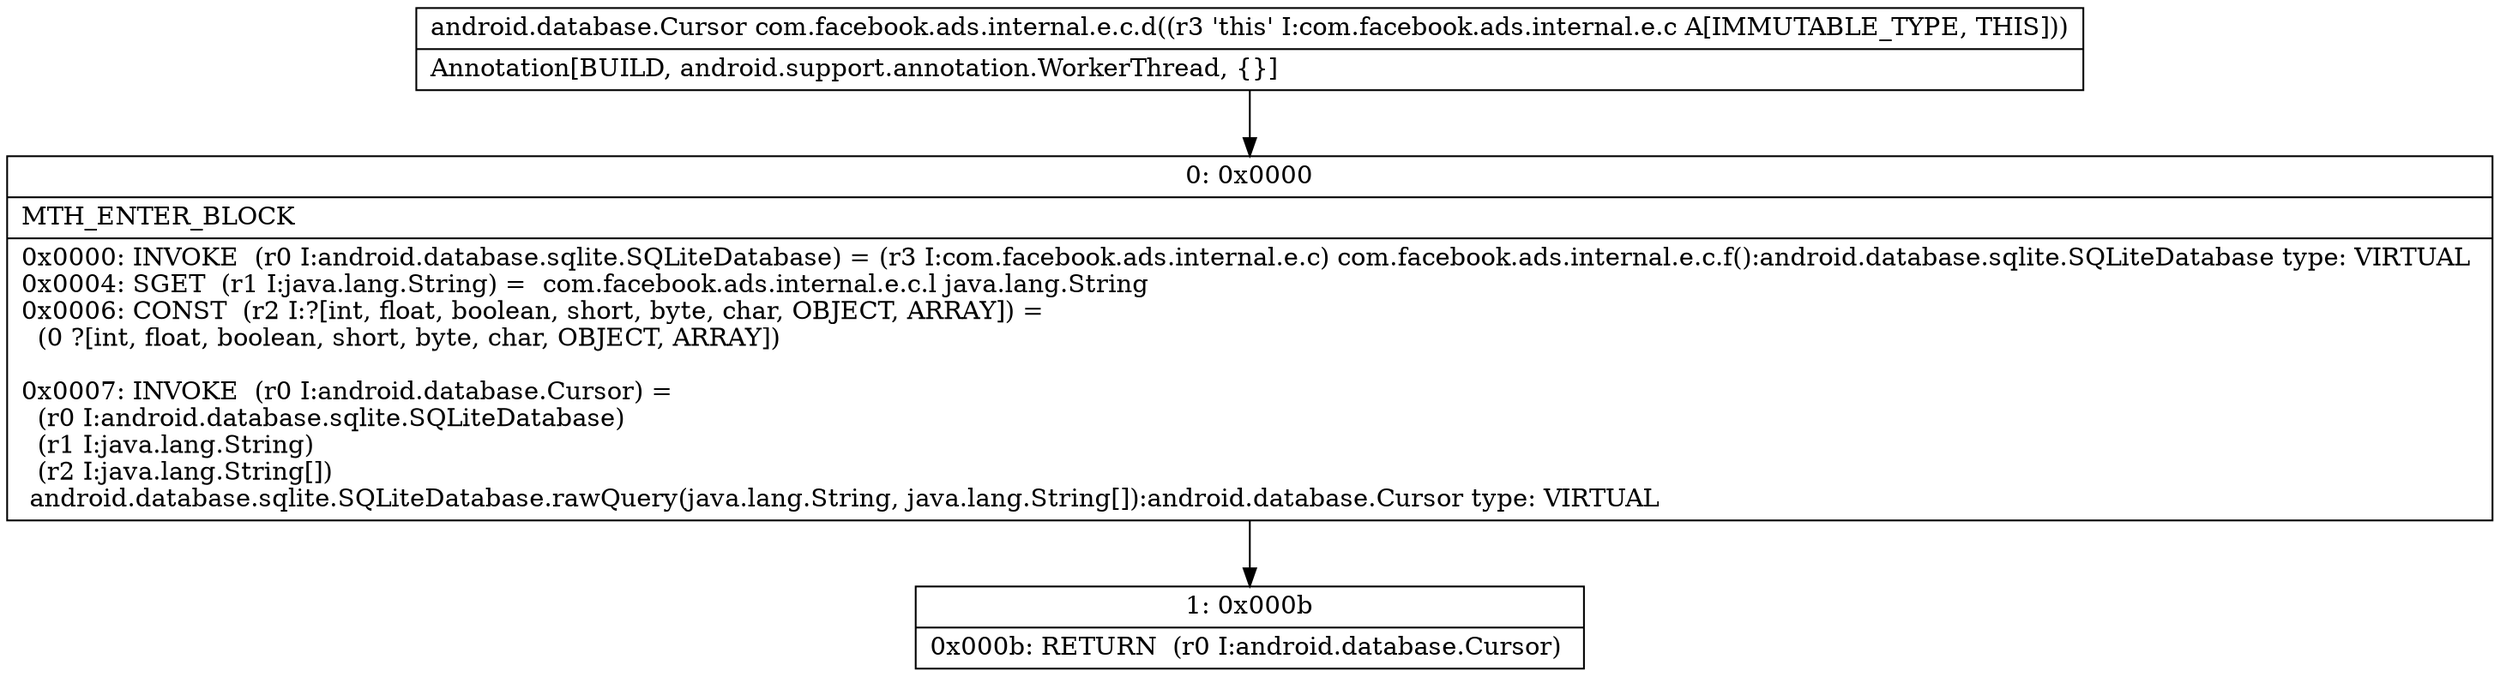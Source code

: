 digraph "CFG forcom.facebook.ads.internal.e.c.d()Landroid\/database\/Cursor;" {
Node_0 [shape=record,label="{0\:\ 0x0000|MTH_ENTER_BLOCK\l|0x0000: INVOKE  (r0 I:android.database.sqlite.SQLiteDatabase) = (r3 I:com.facebook.ads.internal.e.c) com.facebook.ads.internal.e.c.f():android.database.sqlite.SQLiteDatabase type: VIRTUAL \l0x0004: SGET  (r1 I:java.lang.String) =  com.facebook.ads.internal.e.c.l java.lang.String \l0x0006: CONST  (r2 I:?[int, float, boolean, short, byte, char, OBJECT, ARRAY]) = \l  (0 ?[int, float, boolean, short, byte, char, OBJECT, ARRAY])\l \l0x0007: INVOKE  (r0 I:android.database.Cursor) = \l  (r0 I:android.database.sqlite.SQLiteDatabase)\l  (r1 I:java.lang.String)\l  (r2 I:java.lang.String[])\l android.database.sqlite.SQLiteDatabase.rawQuery(java.lang.String, java.lang.String[]):android.database.Cursor type: VIRTUAL \l}"];
Node_1 [shape=record,label="{1\:\ 0x000b|0x000b: RETURN  (r0 I:android.database.Cursor) \l}"];
MethodNode[shape=record,label="{android.database.Cursor com.facebook.ads.internal.e.c.d((r3 'this' I:com.facebook.ads.internal.e.c A[IMMUTABLE_TYPE, THIS]))  | Annotation[BUILD, android.support.annotation.WorkerThread, \{\}]\l}"];
MethodNode -> Node_0;
Node_0 -> Node_1;
}

